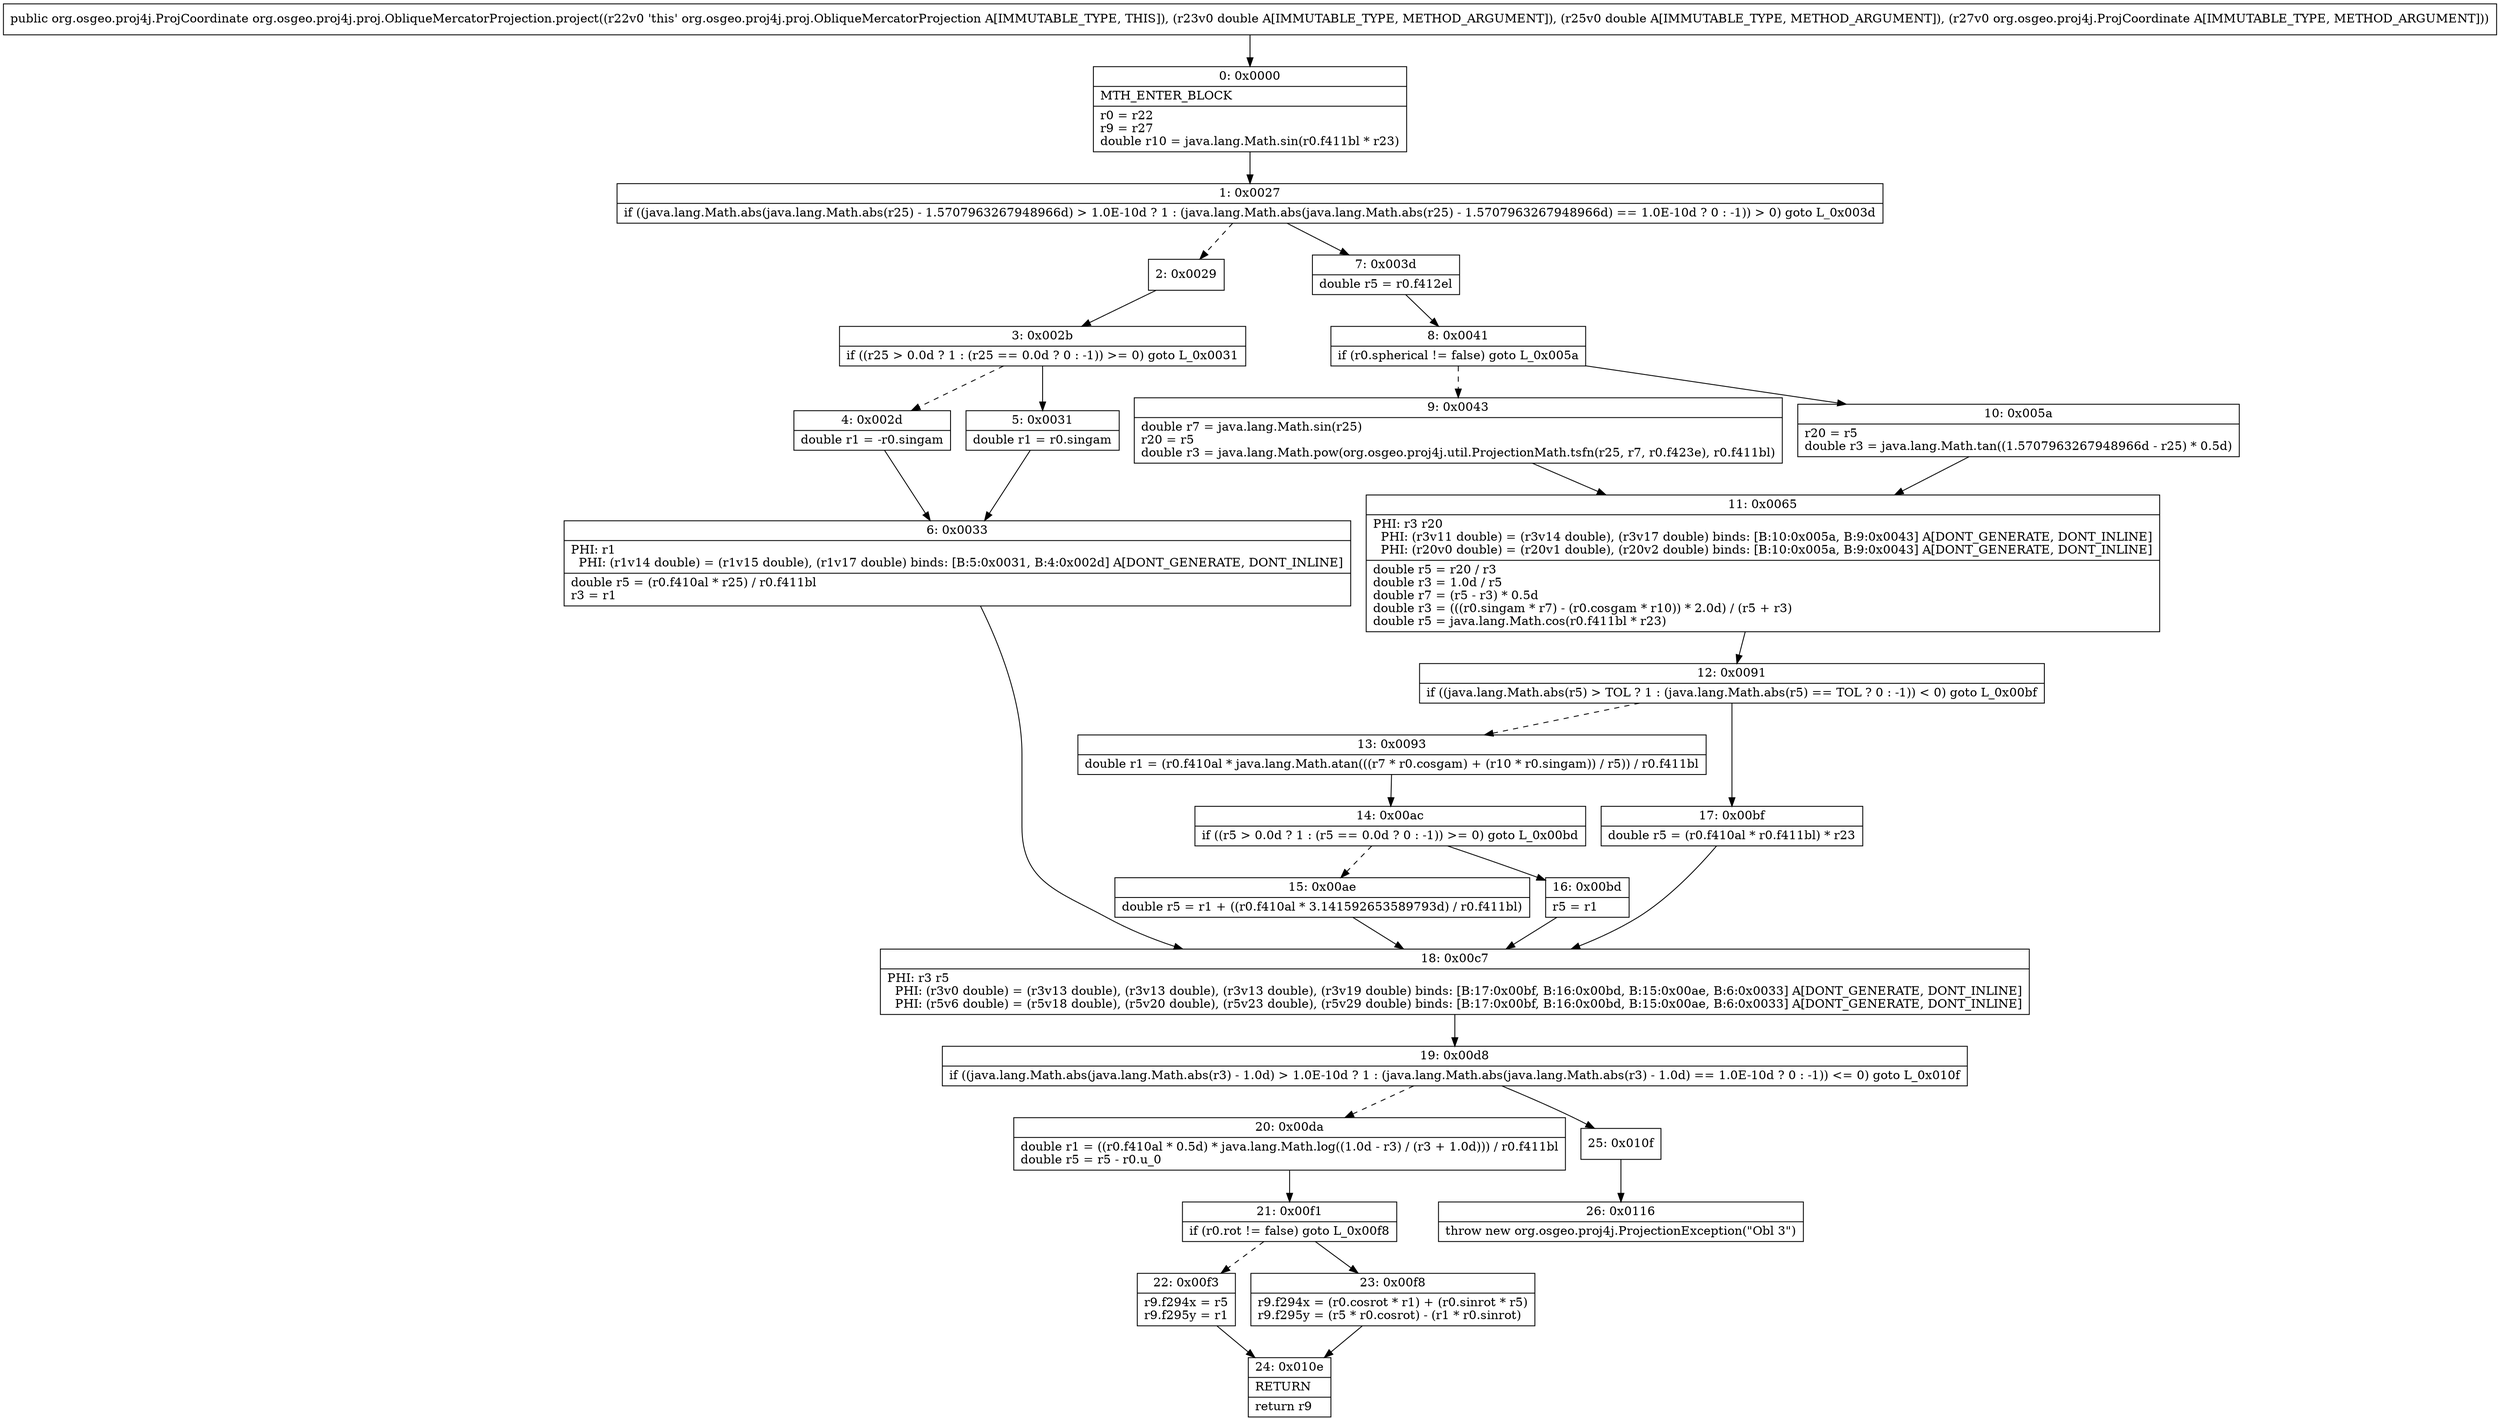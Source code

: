 digraph "CFG fororg.osgeo.proj4j.proj.ObliqueMercatorProjection.project(DDLorg\/osgeo\/proj4j\/ProjCoordinate;)Lorg\/osgeo\/proj4j\/ProjCoordinate;" {
Node_0 [shape=record,label="{0\:\ 0x0000|MTH_ENTER_BLOCK\l|r0 = r22\lr9 = r27\ldouble r10 = java.lang.Math.sin(r0.f411bl * r23)\l}"];
Node_1 [shape=record,label="{1\:\ 0x0027|if ((java.lang.Math.abs(java.lang.Math.abs(r25) \- 1.5707963267948966d) \> 1.0E\-10d ? 1 : (java.lang.Math.abs(java.lang.Math.abs(r25) \- 1.5707963267948966d) == 1.0E\-10d ? 0 : \-1)) \> 0) goto L_0x003d\l}"];
Node_2 [shape=record,label="{2\:\ 0x0029}"];
Node_3 [shape=record,label="{3\:\ 0x002b|if ((r25 \> 0.0d ? 1 : (r25 == 0.0d ? 0 : \-1)) \>= 0) goto L_0x0031\l}"];
Node_4 [shape=record,label="{4\:\ 0x002d|double r1 = \-r0.singam\l}"];
Node_5 [shape=record,label="{5\:\ 0x0031|double r1 = r0.singam\l}"];
Node_6 [shape=record,label="{6\:\ 0x0033|PHI: r1 \l  PHI: (r1v14 double) = (r1v15 double), (r1v17 double) binds: [B:5:0x0031, B:4:0x002d] A[DONT_GENERATE, DONT_INLINE]\l|double r5 = (r0.f410al * r25) \/ r0.f411bl\lr3 = r1\l}"];
Node_7 [shape=record,label="{7\:\ 0x003d|double r5 = r0.f412el\l}"];
Node_8 [shape=record,label="{8\:\ 0x0041|if (r0.spherical != false) goto L_0x005a\l}"];
Node_9 [shape=record,label="{9\:\ 0x0043|double r7 = java.lang.Math.sin(r25)\lr20 = r5\ldouble r3 = java.lang.Math.pow(org.osgeo.proj4j.util.ProjectionMath.tsfn(r25, r7, r0.f423e), r0.f411bl)\l}"];
Node_10 [shape=record,label="{10\:\ 0x005a|r20 = r5\ldouble r3 = java.lang.Math.tan((1.5707963267948966d \- r25) * 0.5d)\l}"];
Node_11 [shape=record,label="{11\:\ 0x0065|PHI: r3 r20 \l  PHI: (r3v11 double) = (r3v14 double), (r3v17 double) binds: [B:10:0x005a, B:9:0x0043] A[DONT_GENERATE, DONT_INLINE]\l  PHI: (r20v0 double) = (r20v1 double), (r20v2 double) binds: [B:10:0x005a, B:9:0x0043] A[DONT_GENERATE, DONT_INLINE]\l|double r5 = r20 \/ r3\ldouble r3 = 1.0d \/ r5\ldouble r7 = (r5 \- r3) * 0.5d\ldouble r3 = (((r0.singam * r7) \- (r0.cosgam * r10)) * 2.0d) \/ (r5 + r3)\ldouble r5 = java.lang.Math.cos(r0.f411bl * r23)\l}"];
Node_12 [shape=record,label="{12\:\ 0x0091|if ((java.lang.Math.abs(r5) \> TOL ? 1 : (java.lang.Math.abs(r5) == TOL ? 0 : \-1)) \< 0) goto L_0x00bf\l}"];
Node_13 [shape=record,label="{13\:\ 0x0093|double r1 = (r0.f410al * java.lang.Math.atan(((r7 * r0.cosgam) + (r10 * r0.singam)) \/ r5)) \/ r0.f411bl\l}"];
Node_14 [shape=record,label="{14\:\ 0x00ac|if ((r5 \> 0.0d ? 1 : (r5 == 0.0d ? 0 : \-1)) \>= 0) goto L_0x00bd\l}"];
Node_15 [shape=record,label="{15\:\ 0x00ae|double r5 = r1 + ((r0.f410al * 3.141592653589793d) \/ r0.f411bl)\l}"];
Node_16 [shape=record,label="{16\:\ 0x00bd|r5 = r1\l}"];
Node_17 [shape=record,label="{17\:\ 0x00bf|double r5 = (r0.f410al * r0.f411bl) * r23\l}"];
Node_18 [shape=record,label="{18\:\ 0x00c7|PHI: r3 r5 \l  PHI: (r3v0 double) = (r3v13 double), (r3v13 double), (r3v13 double), (r3v19 double) binds: [B:17:0x00bf, B:16:0x00bd, B:15:0x00ae, B:6:0x0033] A[DONT_GENERATE, DONT_INLINE]\l  PHI: (r5v6 double) = (r5v18 double), (r5v20 double), (r5v23 double), (r5v29 double) binds: [B:17:0x00bf, B:16:0x00bd, B:15:0x00ae, B:6:0x0033] A[DONT_GENERATE, DONT_INLINE]\l}"];
Node_19 [shape=record,label="{19\:\ 0x00d8|if ((java.lang.Math.abs(java.lang.Math.abs(r3) \- 1.0d) \> 1.0E\-10d ? 1 : (java.lang.Math.abs(java.lang.Math.abs(r3) \- 1.0d) == 1.0E\-10d ? 0 : \-1)) \<= 0) goto L_0x010f\l}"];
Node_20 [shape=record,label="{20\:\ 0x00da|double r1 = ((r0.f410al * 0.5d) * java.lang.Math.log((1.0d \- r3) \/ (r3 + 1.0d))) \/ r0.f411bl\ldouble r5 = r5 \- r0.u_0\l}"];
Node_21 [shape=record,label="{21\:\ 0x00f1|if (r0.rot != false) goto L_0x00f8\l}"];
Node_22 [shape=record,label="{22\:\ 0x00f3|r9.f294x = r5\lr9.f295y = r1\l}"];
Node_23 [shape=record,label="{23\:\ 0x00f8|r9.f294x = (r0.cosrot * r1) + (r0.sinrot * r5)\lr9.f295y = (r5 * r0.cosrot) \- (r1 * r0.sinrot)\l}"];
Node_24 [shape=record,label="{24\:\ 0x010e|RETURN\l|return r9\l}"];
Node_25 [shape=record,label="{25\:\ 0x010f}"];
Node_26 [shape=record,label="{26\:\ 0x0116|throw new org.osgeo.proj4j.ProjectionException(\"Obl 3\")\l}"];
MethodNode[shape=record,label="{public org.osgeo.proj4j.ProjCoordinate org.osgeo.proj4j.proj.ObliqueMercatorProjection.project((r22v0 'this' org.osgeo.proj4j.proj.ObliqueMercatorProjection A[IMMUTABLE_TYPE, THIS]), (r23v0 double A[IMMUTABLE_TYPE, METHOD_ARGUMENT]), (r25v0 double A[IMMUTABLE_TYPE, METHOD_ARGUMENT]), (r27v0 org.osgeo.proj4j.ProjCoordinate A[IMMUTABLE_TYPE, METHOD_ARGUMENT])) }"];
MethodNode -> Node_0;
Node_0 -> Node_1;
Node_1 -> Node_2[style=dashed];
Node_1 -> Node_7;
Node_2 -> Node_3;
Node_3 -> Node_4[style=dashed];
Node_3 -> Node_5;
Node_4 -> Node_6;
Node_5 -> Node_6;
Node_6 -> Node_18;
Node_7 -> Node_8;
Node_8 -> Node_9[style=dashed];
Node_8 -> Node_10;
Node_9 -> Node_11;
Node_10 -> Node_11;
Node_11 -> Node_12;
Node_12 -> Node_13[style=dashed];
Node_12 -> Node_17;
Node_13 -> Node_14;
Node_14 -> Node_15[style=dashed];
Node_14 -> Node_16;
Node_15 -> Node_18;
Node_16 -> Node_18;
Node_17 -> Node_18;
Node_18 -> Node_19;
Node_19 -> Node_20[style=dashed];
Node_19 -> Node_25;
Node_20 -> Node_21;
Node_21 -> Node_22[style=dashed];
Node_21 -> Node_23;
Node_22 -> Node_24;
Node_23 -> Node_24;
Node_25 -> Node_26;
}

